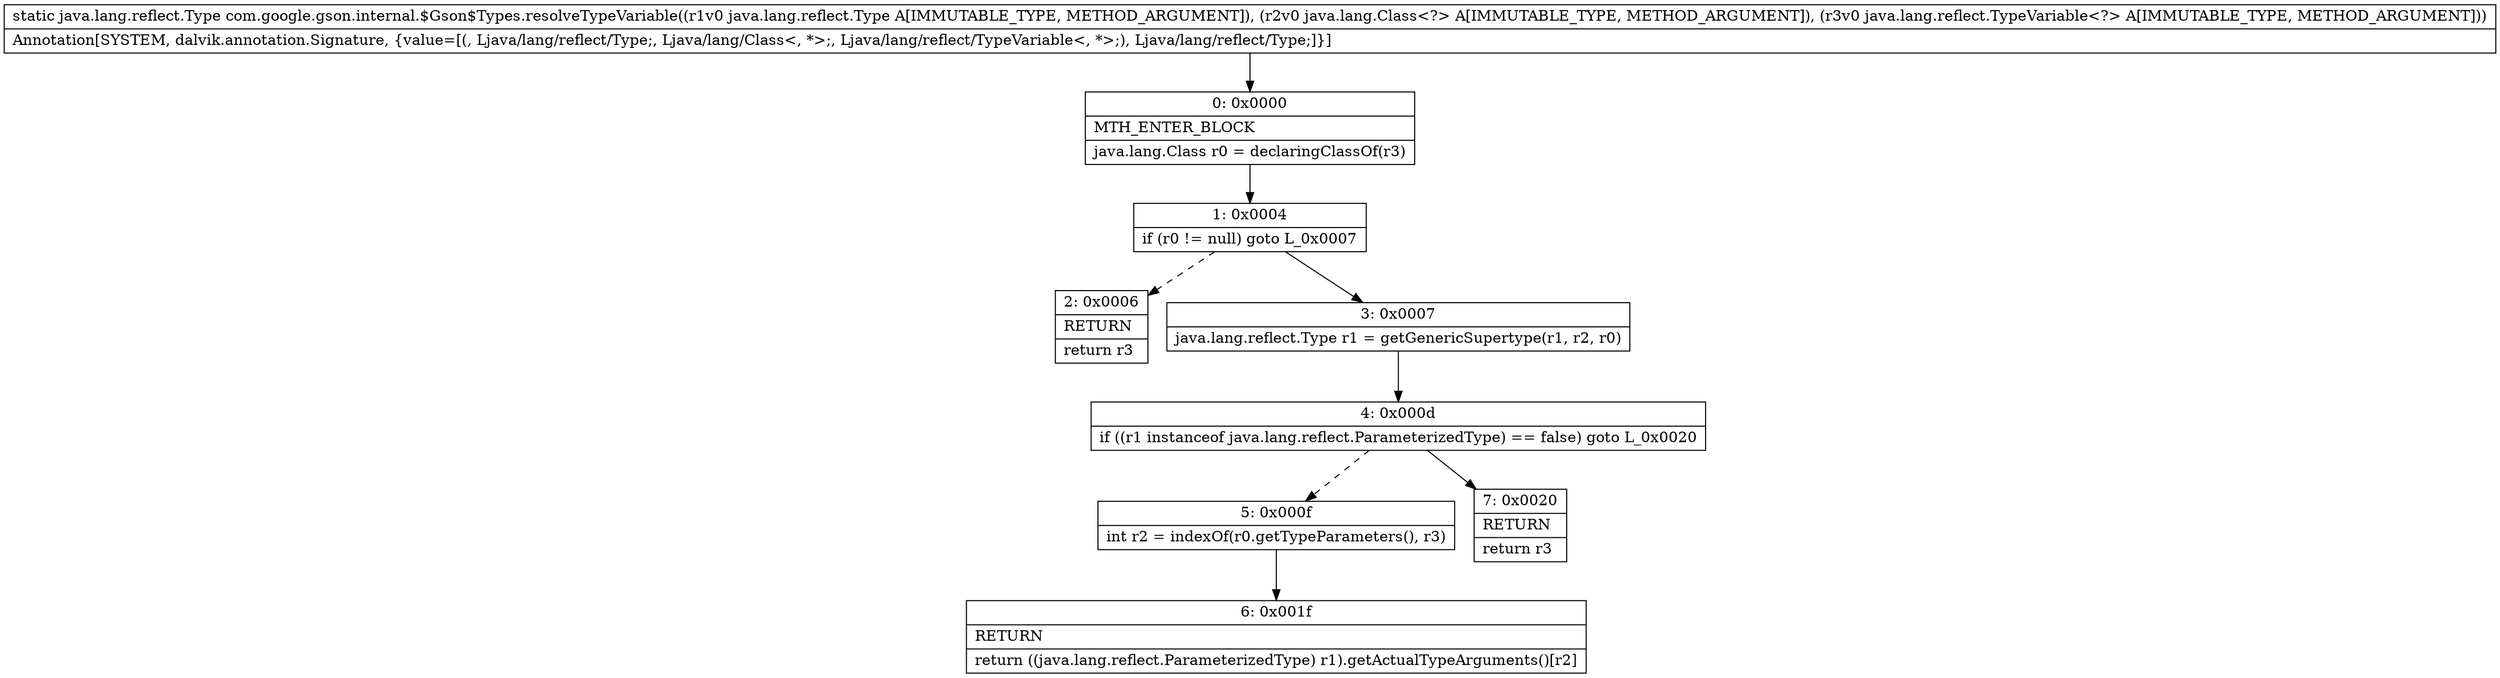 digraph "CFG forcom.google.gson.internal.$Gson$Types.resolveTypeVariable(Ljava\/lang\/reflect\/Type;Ljava\/lang\/Class;Ljava\/lang\/reflect\/TypeVariable;)Ljava\/lang\/reflect\/Type;" {
Node_0 [shape=record,label="{0\:\ 0x0000|MTH_ENTER_BLOCK\l|java.lang.Class r0 = declaringClassOf(r3)\l}"];
Node_1 [shape=record,label="{1\:\ 0x0004|if (r0 != null) goto L_0x0007\l}"];
Node_2 [shape=record,label="{2\:\ 0x0006|RETURN\l|return r3\l}"];
Node_3 [shape=record,label="{3\:\ 0x0007|java.lang.reflect.Type r1 = getGenericSupertype(r1, r2, r0)\l}"];
Node_4 [shape=record,label="{4\:\ 0x000d|if ((r1 instanceof java.lang.reflect.ParameterizedType) == false) goto L_0x0020\l}"];
Node_5 [shape=record,label="{5\:\ 0x000f|int r2 = indexOf(r0.getTypeParameters(), r3)\l}"];
Node_6 [shape=record,label="{6\:\ 0x001f|RETURN\l|return ((java.lang.reflect.ParameterizedType) r1).getActualTypeArguments()[r2]\l}"];
Node_7 [shape=record,label="{7\:\ 0x0020|RETURN\l|return r3\l}"];
MethodNode[shape=record,label="{static java.lang.reflect.Type com.google.gson.internal.$Gson$Types.resolveTypeVariable((r1v0 java.lang.reflect.Type A[IMMUTABLE_TYPE, METHOD_ARGUMENT]), (r2v0 java.lang.Class\<?\> A[IMMUTABLE_TYPE, METHOD_ARGUMENT]), (r3v0 java.lang.reflect.TypeVariable\<?\> A[IMMUTABLE_TYPE, METHOD_ARGUMENT]))  | Annotation[SYSTEM, dalvik.annotation.Signature, \{value=[(, Ljava\/lang\/reflect\/Type;, Ljava\/lang\/Class\<, *\>;, Ljava\/lang\/reflect\/TypeVariable\<, *\>;), Ljava\/lang\/reflect\/Type;]\}]\l}"];
MethodNode -> Node_0;
Node_0 -> Node_1;
Node_1 -> Node_2[style=dashed];
Node_1 -> Node_3;
Node_3 -> Node_4;
Node_4 -> Node_5[style=dashed];
Node_4 -> Node_7;
Node_5 -> Node_6;
}

